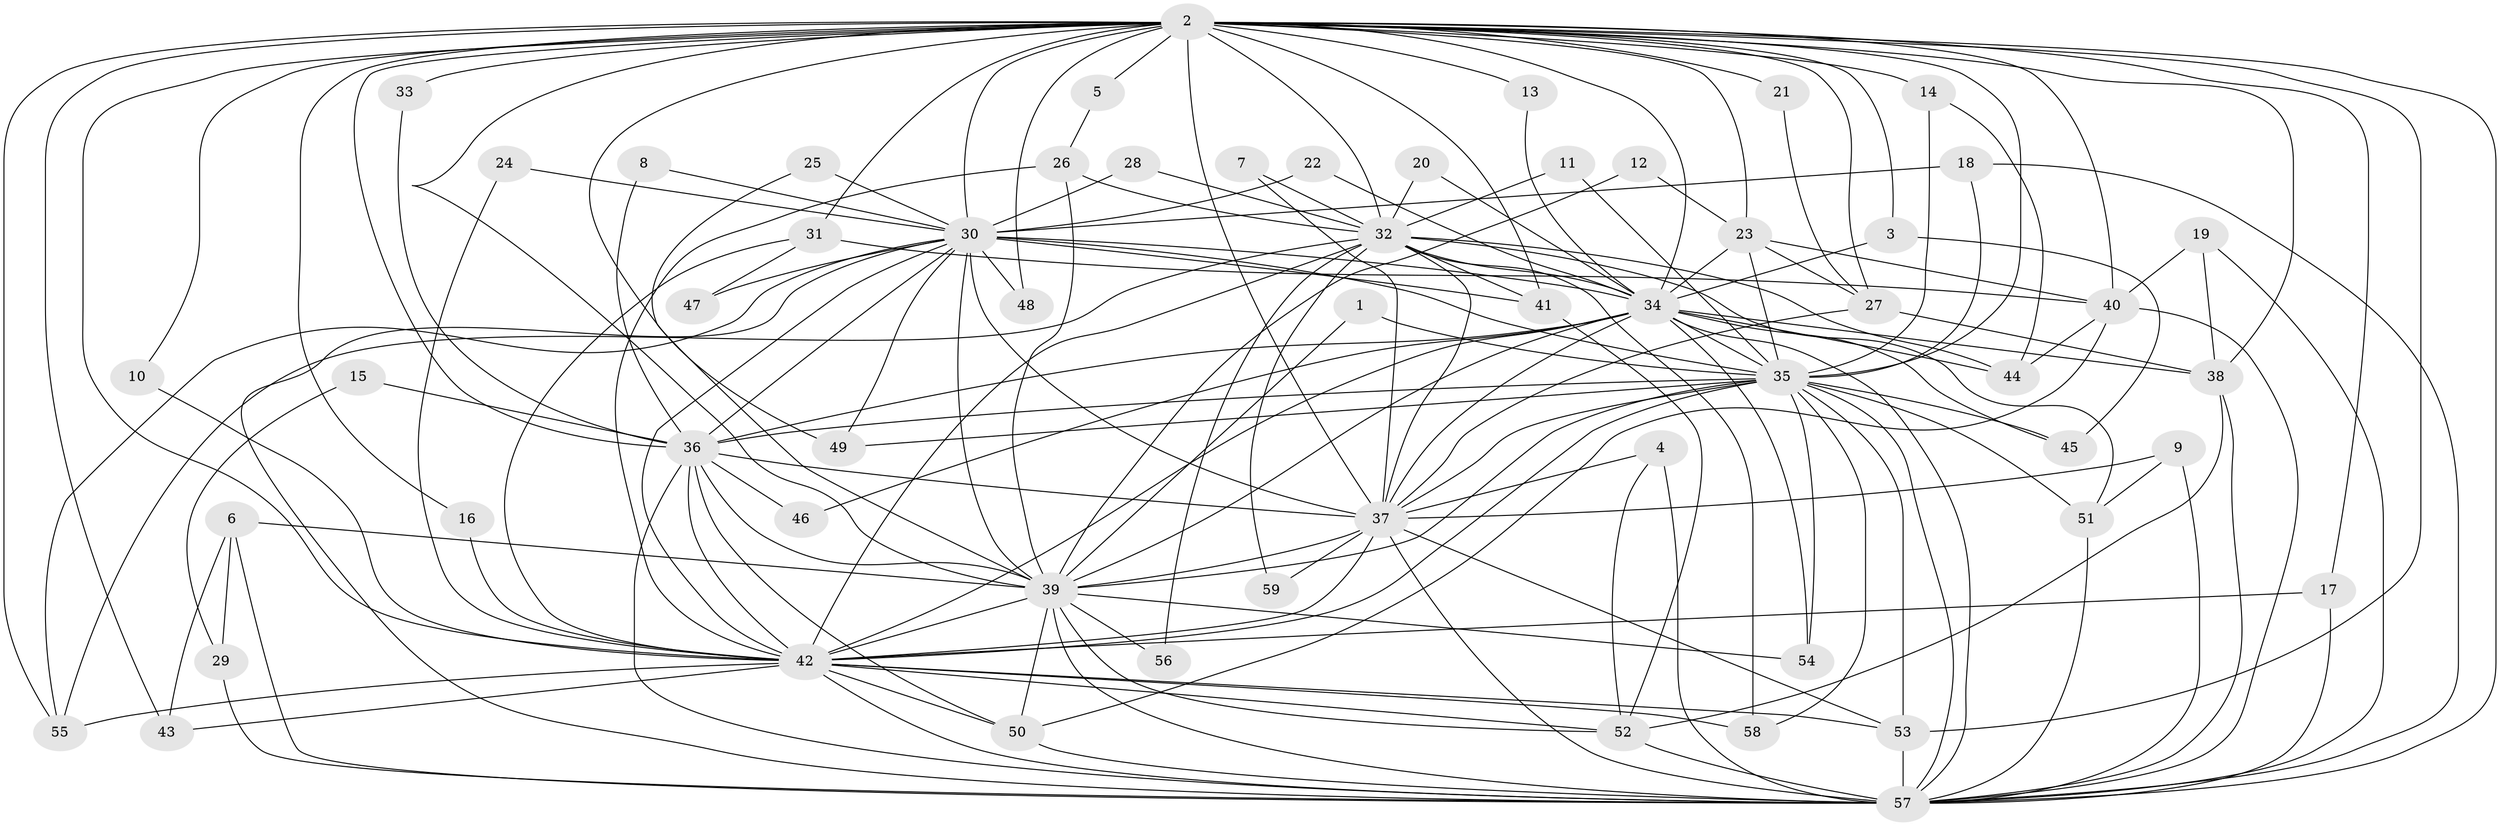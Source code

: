 // original degree distribution, {20: 0.00847457627118644, 23: 0.00847457627118644, 17: 0.00847457627118644, 21: 0.00847457627118644, 22: 0.00847457627118644, 25: 0.01694915254237288, 15: 0.00847457627118644, 27: 0.00847457627118644, 19: 0.00847457627118644, 14: 0.00847457627118644, 2: 0.5677966101694916, 4: 0.13559322033898305, 3: 0.1271186440677966, 5: 0.0423728813559322, 6: 0.01694915254237288, 7: 0.01694915254237288}
// Generated by graph-tools (version 1.1) at 2025/25/03/09/25 03:25:39]
// undirected, 59 vertices, 170 edges
graph export_dot {
graph [start="1"]
  node [color=gray90,style=filled];
  1;
  2;
  3;
  4;
  5;
  6;
  7;
  8;
  9;
  10;
  11;
  12;
  13;
  14;
  15;
  16;
  17;
  18;
  19;
  20;
  21;
  22;
  23;
  24;
  25;
  26;
  27;
  28;
  29;
  30;
  31;
  32;
  33;
  34;
  35;
  36;
  37;
  38;
  39;
  40;
  41;
  42;
  43;
  44;
  45;
  46;
  47;
  48;
  49;
  50;
  51;
  52;
  53;
  54;
  55;
  56;
  57;
  58;
  59;
  1 -- 35 [weight=1.0];
  1 -- 39 [weight=1.0];
  2 -- 3 [weight=1.0];
  2 -- 5 [weight=1.0];
  2 -- 10 [weight=1.0];
  2 -- 13 [weight=1.0];
  2 -- 14 [weight=2.0];
  2 -- 16 [weight=1.0];
  2 -- 17 [weight=1.0];
  2 -- 21 [weight=1.0];
  2 -- 23 [weight=1.0];
  2 -- 27 [weight=1.0];
  2 -- 30 [weight=3.0];
  2 -- 31 [weight=1.0];
  2 -- 32 [weight=1.0];
  2 -- 33 [weight=1.0];
  2 -- 34 [weight=2.0];
  2 -- 35 [weight=3.0];
  2 -- 36 [weight=2.0];
  2 -- 37 [weight=2.0];
  2 -- 38 [weight=1.0];
  2 -- 39 [weight=4.0];
  2 -- 40 [weight=1.0];
  2 -- 41 [weight=1.0];
  2 -- 42 [weight=2.0];
  2 -- 43 [weight=1.0];
  2 -- 48 [weight=1.0];
  2 -- 49 [weight=1.0];
  2 -- 53 [weight=2.0];
  2 -- 55 [weight=1.0];
  2 -- 57 [weight=2.0];
  3 -- 34 [weight=1.0];
  3 -- 45 [weight=1.0];
  4 -- 37 [weight=1.0];
  4 -- 52 [weight=1.0];
  4 -- 57 [weight=1.0];
  5 -- 26 [weight=1.0];
  6 -- 29 [weight=1.0];
  6 -- 39 [weight=1.0];
  6 -- 43 [weight=1.0];
  6 -- 57 [weight=1.0];
  7 -- 32 [weight=1.0];
  7 -- 37 [weight=1.0];
  8 -- 30 [weight=1.0];
  8 -- 36 [weight=1.0];
  9 -- 37 [weight=1.0];
  9 -- 51 [weight=1.0];
  9 -- 57 [weight=1.0];
  10 -- 42 [weight=1.0];
  11 -- 32 [weight=1.0];
  11 -- 35 [weight=1.0];
  12 -- 23 [weight=1.0];
  12 -- 39 [weight=1.0];
  13 -- 34 [weight=1.0];
  14 -- 35 [weight=1.0];
  14 -- 44 [weight=1.0];
  15 -- 29 [weight=1.0];
  15 -- 36 [weight=1.0];
  16 -- 42 [weight=1.0];
  17 -- 42 [weight=1.0];
  17 -- 57 [weight=1.0];
  18 -- 30 [weight=1.0];
  18 -- 35 [weight=1.0];
  18 -- 57 [weight=1.0];
  19 -- 38 [weight=1.0];
  19 -- 40 [weight=1.0];
  19 -- 57 [weight=1.0];
  20 -- 32 [weight=1.0];
  20 -- 34 [weight=1.0];
  21 -- 27 [weight=1.0];
  22 -- 30 [weight=1.0];
  22 -- 34 [weight=1.0];
  23 -- 27 [weight=1.0];
  23 -- 34 [weight=1.0];
  23 -- 35 [weight=1.0];
  23 -- 40 [weight=1.0];
  24 -- 30 [weight=1.0];
  24 -- 42 [weight=1.0];
  25 -- 30 [weight=1.0];
  25 -- 39 [weight=1.0];
  26 -- 32 [weight=1.0];
  26 -- 39 [weight=1.0];
  26 -- 42 [weight=1.0];
  27 -- 37 [weight=1.0];
  27 -- 38 [weight=1.0];
  28 -- 30 [weight=1.0];
  28 -- 32 [weight=1.0];
  29 -- 57 [weight=2.0];
  30 -- 34 [weight=1.0];
  30 -- 35 [weight=2.0];
  30 -- 36 [weight=1.0];
  30 -- 37 [weight=2.0];
  30 -- 39 [weight=1.0];
  30 -- 41 [weight=2.0];
  30 -- 42 [weight=1.0];
  30 -- 47 [weight=1.0];
  30 -- 48 [weight=1.0];
  30 -- 49 [weight=1.0];
  30 -- 55 [weight=1.0];
  30 -- 57 [weight=1.0];
  31 -- 40 [weight=1.0];
  31 -- 42 [weight=1.0];
  31 -- 47 [weight=1.0];
  32 -- 34 [weight=1.0];
  32 -- 37 [weight=1.0];
  32 -- 41 [weight=1.0];
  32 -- 42 [weight=1.0];
  32 -- 44 [weight=1.0];
  32 -- 51 [weight=1.0];
  32 -- 55 [weight=1.0];
  32 -- 56 [weight=1.0];
  32 -- 58 [weight=1.0];
  32 -- 59 [weight=1.0];
  33 -- 36 [weight=1.0];
  34 -- 35 [weight=3.0];
  34 -- 36 [weight=2.0];
  34 -- 37 [weight=1.0];
  34 -- 38 [weight=1.0];
  34 -- 39 [weight=1.0];
  34 -- 42 [weight=1.0];
  34 -- 44 [weight=1.0];
  34 -- 45 [weight=1.0];
  34 -- 46 [weight=1.0];
  34 -- 54 [weight=1.0];
  34 -- 57 [weight=1.0];
  35 -- 36 [weight=3.0];
  35 -- 37 [weight=2.0];
  35 -- 39 [weight=1.0];
  35 -- 42 [weight=1.0];
  35 -- 45 [weight=1.0];
  35 -- 49 [weight=1.0];
  35 -- 51 [weight=1.0];
  35 -- 53 [weight=1.0];
  35 -- 54 [weight=1.0];
  35 -- 57 [weight=2.0];
  35 -- 58 [weight=1.0];
  36 -- 37 [weight=1.0];
  36 -- 39 [weight=1.0];
  36 -- 42 [weight=1.0];
  36 -- 46 [weight=1.0];
  36 -- 50 [weight=1.0];
  36 -- 57 [weight=1.0];
  37 -- 39 [weight=2.0];
  37 -- 42 [weight=1.0];
  37 -- 53 [weight=1.0];
  37 -- 57 [weight=1.0];
  37 -- 59 [weight=1.0];
  38 -- 52 [weight=1.0];
  38 -- 57 [weight=1.0];
  39 -- 42 [weight=1.0];
  39 -- 50 [weight=1.0];
  39 -- 52 [weight=2.0];
  39 -- 54 [weight=1.0];
  39 -- 56 [weight=1.0];
  39 -- 57 [weight=1.0];
  40 -- 44 [weight=1.0];
  40 -- 50 [weight=1.0];
  40 -- 57 [weight=1.0];
  41 -- 52 [weight=2.0];
  42 -- 43 [weight=1.0];
  42 -- 50 [weight=1.0];
  42 -- 52 [weight=1.0];
  42 -- 53 [weight=1.0];
  42 -- 55 [weight=1.0];
  42 -- 57 [weight=1.0];
  42 -- 58 [weight=1.0];
  50 -- 57 [weight=1.0];
  51 -- 57 [weight=1.0];
  52 -- 57 [weight=2.0];
  53 -- 57 [weight=1.0];
}
